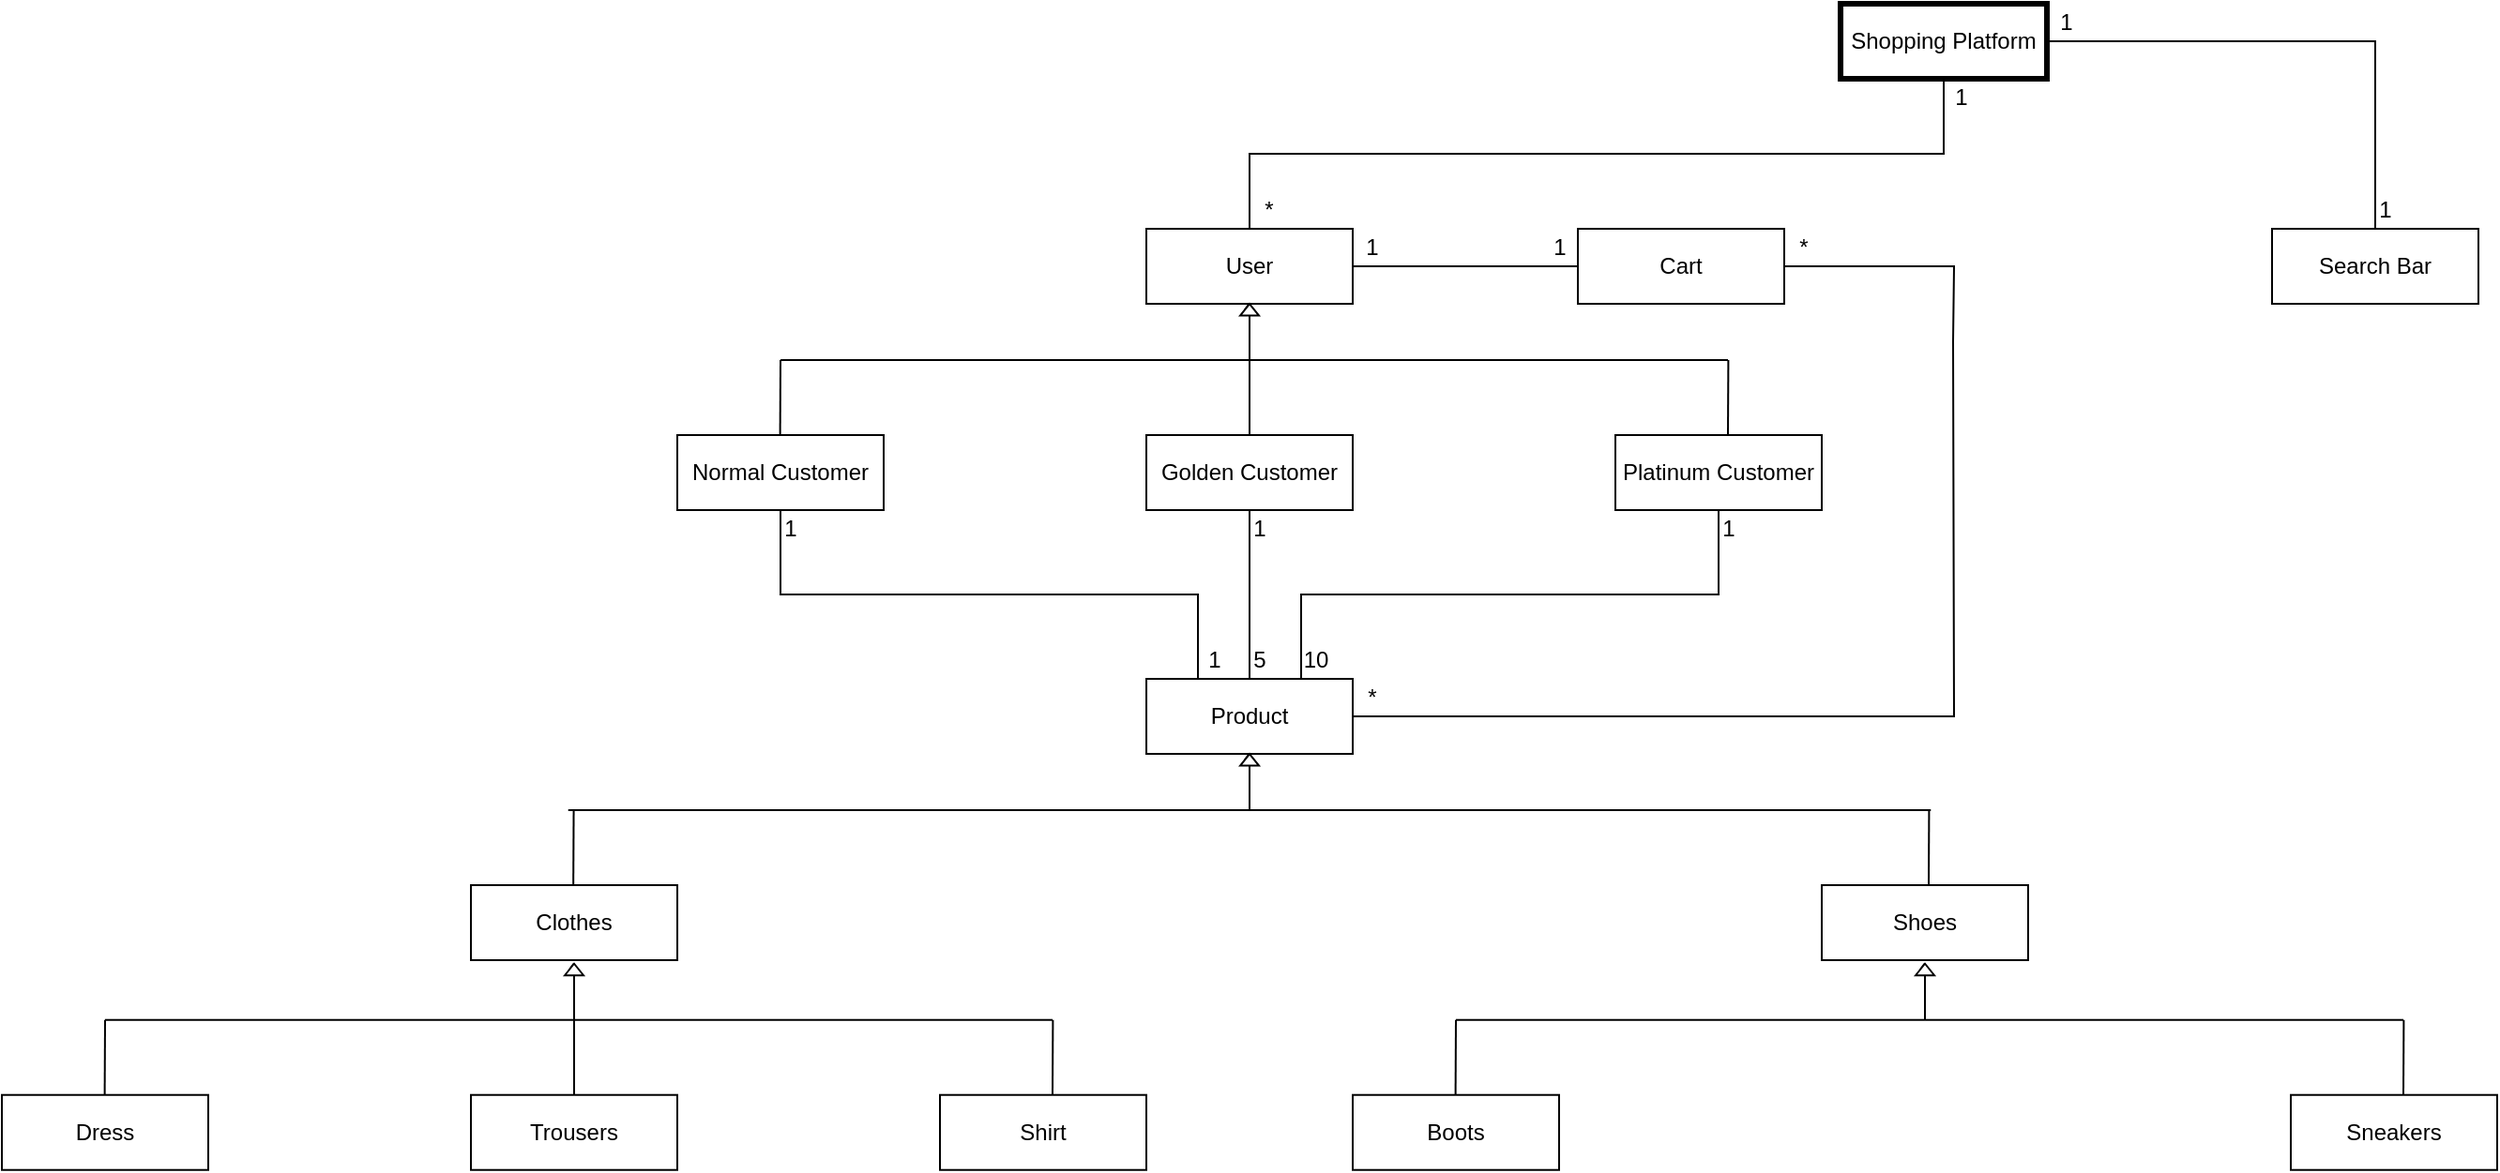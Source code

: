 <mxfile version="13.9.7" type="device"><diagram id="o29SziZ-LNwJ6UjuAjk-" name="Seite-1"><mxGraphModel dx="2148" dy="767" grid="1" gridSize="10" guides="1" tooltips="1" connect="1" arrows="1" fold="1" page="1" pageScale="1" pageWidth="827" pageHeight="1169" math="0" shadow="0"><root><mxCell id="0"/><mxCell id="1" parent="0"/><mxCell id="LiRd0iQ2kPKMeh4OaZ8O-1" value="User" style="rounded=0;whiteSpace=wrap;html=1;" parent="1" vertex="1"><mxGeometry x="-30" y="160" width="110" height="40" as="geometry"/></mxCell><mxCell id="iXpgLaIFqB9HgcLsU7E2-10" style="edgeStyle=orthogonalEdgeStyle;rounded=0;orthogonalLoop=1;jettySize=auto;html=1;exitX=0.5;exitY=1;exitDx=0;exitDy=0;entryX=0.5;entryY=0;entryDx=0;entryDy=0;endArrow=none;endFill=0;" edge="1" parent="1" source="LiRd0iQ2kPKMeh4OaZ8O-2" target="LiRd0iQ2kPKMeh4OaZ8O-27"><mxGeometry relative="1" as="geometry"/></mxCell><mxCell id="LiRd0iQ2kPKMeh4OaZ8O-2" value="Golden Customer" style="rounded=0;whiteSpace=wrap;html=1;" parent="1" vertex="1"><mxGeometry x="-30" y="270" width="110" height="40" as="geometry"/></mxCell><mxCell id="iXpgLaIFqB9HgcLsU7E2-7" style="edgeStyle=orthogonalEdgeStyle;rounded=0;orthogonalLoop=1;jettySize=auto;html=1;exitX=0.5;exitY=1;exitDx=0;exitDy=0;entryX=0.25;entryY=0;entryDx=0;entryDy=0;endArrow=none;endFill=0;" edge="1" parent="1" source="LiRd0iQ2kPKMeh4OaZ8O-3" target="LiRd0iQ2kPKMeh4OaZ8O-27"><mxGeometry relative="1" as="geometry"/></mxCell><mxCell id="LiRd0iQ2kPKMeh4OaZ8O-3" value="Normal Customer" style="rounded=0;whiteSpace=wrap;html=1;" parent="1" vertex="1"><mxGeometry x="-280" y="270" width="110" height="40" as="geometry"/></mxCell><mxCell id="iXpgLaIFqB9HgcLsU7E2-13" style="edgeStyle=orthogonalEdgeStyle;rounded=0;orthogonalLoop=1;jettySize=auto;html=1;exitX=0.5;exitY=1;exitDx=0;exitDy=0;entryX=0.75;entryY=0;entryDx=0;entryDy=0;endArrow=none;endFill=0;" edge="1" parent="1" source="LiRd0iQ2kPKMeh4OaZ8O-4" target="LiRd0iQ2kPKMeh4OaZ8O-27"><mxGeometry relative="1" as="geometry"/></mxCell><mxCell id="LiRd0iQ2kPKMeh4OaZ8O-4" value="Platinum Customer" style="rounded=0;whiteSpace=wrap;html=1;" parent="1" vertex="1"><mxGeometry x="220" y="270" width="110" height="40" as="geometry"/></mxCell><mxCell id="LiRd0iQ2kPKMeh4OaZ8O-21" value="" style="endArrow=none;html=1;exitX=0.5;exitY=0;exitDx=0;exitDy=0;" parent="1" source="LiRd0iQ2kPKMeh4OaZ8O-25" edge="1"><mxGeometry width="50" height="50" relative="1" as="geometry"><mxPoint x="24.8" y="260" as="sourcePoint"/><mxPoint x="24.8" y="200" as="targetPoint"/></mxGeometry></mxCell><mxCell id="LiRd0iQ2kPKMeh4OaZ8O-22" value="" style="endArrow=none;html=1;" parent="1" edge="1"><mxGeometry width="50" height="50" relative="1" as="geometry"><mxPoint x="280" y="230" as="sourcePoint"/><mxPoint x="-225" y="230" as="targetPoint"/></mxGeometry></mxCell><mxCell id="LiRd0iQ2kPKMeh4OaZ8O-23" value="" style="endArrow=none;html=1;" parent="1" edge="1"><mxGeometry width="50" height="50" relative="1" as="geometry"><mxPoint x="-225.2" y="270" as="sourcePoint"/><mxPoint x="-225" y="230" as="targetPoint"/></mxGeometry></mxCell><mxCell id="LiRd0iQ2kPKMeh4OaZ8O-24" value="" style="endArrow=none;html=1;" parent="1" edge="1"><mxGeometry width="50" height="50" relative="1" as="geometry"><mxPoint x="280.0" y="270" as="sourcePoint"/><mxPoint x="280.2" y="230" as="targetPoint"/></mxGeometry></mxCell><mxCell id="LiRd0iQ2kPKMeh4OaZ8O-25" value="" style="triangle;whiteSpace=wrap;html=1;rotation=-90;" parent="1" vertex="1"><mxGeometry x="21.88" y="198.13" width="6.25" height="10" as="geometry"/></mxCell><mxCell id="LiRd0iQ2kPKMeh4OaZ8O-26" value="" style="endArrow=none;html=1;exitX=0.5;exitY=0;exitDx=0;exitDy=0;" parent="1" source="LiRd0iQ2kPKMeh4OaZ8O-2" target="LiRd0iQ2kPKMeh4OaZ8O-25" edge="1"><mxGeometry width="50" height="50" relative="1" as="geometry"><mxPoint x="25" y="270" as="sourcePoint"/><mxPoint x="24.8" y="200" as="targetPoint"/></mxGeometry></mxCell><mxCell id="iXpgLaIFqB9HgcLsU7E2-18" style="edgeStyle=orthogonalEdgeStyle;rounded=0;orthogonalLoop=1;jettySize=auto;html=1;exitX=1;exitY=0.5;exitDx=0;exitDy=0;endArrow=none;endFill=0;" edge="1" parent="1" source="LiRd0iQ2kPKMeh4OaZ8O-27"><mxGeometry relative="1" as="geometry"><mxPoint x="400" y="220" as="targetPoint"/></mxGeometry></mxCell><mxCell id="LiRd0iQ2kPKMeh4OaZ8O-27" value="Product" style="rounded=0;whiteSpace=wrap;html=1;" parent="1" vertex="1"><mxGeometry x="-29.99" y="400" width="110" height="40" as="geometry"/></mxCell><mxCell id="LiRd0iQ2kPKMeh4OaZ8O-29" value="Clothes" style="rounded=0;whiteSpace=wrap;html=1;" parent="1" vertex="1"><mxGeometry x="-389.99" y="510" width="110" height="40" as="geometry"/></mxCell><mxCell id="LiRd0iQ2kPKMeh4OaZ8O-30" value="Shoes" style="rounded=0;whiteSpace=wrap;html=1;" parent="1" vertex="1"><mxGeometry x="330" y="510" width="110" height="40" as="geometry"/></mxCell><mxCell id="LiRd0iQ2kPKMeh4OaZ8O-31" value="" style="endArrow=none;html=1;exitX=0.5;exitY=0;exitDx=0;exitDy=0;" parent="1" source="LiRd0iQ2kPKMeh4OaZ8O-35" edge="1"><mxGeometry width="50" height="50" relative="1" as="geometry"><mxPoint x="24.81" y="500" as="sourcePoint"/><mxPoint x="24.81" y="440" as="targetPoint"/></mxGeometry></mxCell><mxCell id="LiRd0iQ2kPKMeh4OaZ8O-32" value="" style="endArrow=none;html=1;" parent="1" edge="1"><mxGeometry width="50" height="50" relative="1" as="geometry"><mxPoint x="388.13" y="470" as="sourcePoint"/><mxPoint x="-338.12" y="470" as="targetPoint"/></mxGeometry></mxCell><mxCell id="LiRd0iQ2kPKMeh4OaZ8O-33" value="" style="endArrow=none;html=1;" parent="1" edge="1"><mxGeometry width="50" height="50" relative="1" as="geometry"><mxPoint x="-335.42" y="510" as="sourcePoint"/><mxPoint x="-335.22" y="470" as="targetPoint"/></mxGeometry></mxCell><mxCell id="LiRd0iQ2kPKMeh4OaZ8O-34" value="" style="endArrow=none;html=1;" parent="1" edge="1"><mxGeometry width="50" height="50" relative="1" as="geometry"><mxPoint x="387" y="510" as="sourcePoint"/><mxPoint x="387.2" y="470" as="targetPoint"/></mxGeometry></mxCell><mxCell id="LiRd0iQ2kPKMeh4OaZ8O-35" value="" style="triangle;whiteSpace=wrap;html=1;rotation=-90;" parent="1" vertex="1"><mxGeometry x="21.89" y="438.13" width="6.25" height="10" as="geometry"/></mxCell><mxCell id="LiRd0iQ2kPKMeh4OaZ8O-36" value="" style="endArrow=none;html=1;" parent="1" target="LiRd0iQ2kPKMeh4OaZ8O-35" edge="1"><mxGeometry width="50" height="50" relative="1" as="geometry"><mxPoint x="25.01" y="470" as="sourcePoint"/><mxPoint x="24.81" y="440" as="targetPoint"/></mxGeometry></mxCell><mxCell id="LiRd0iQ2kPKMeh4OaZ8O-39" value="Trousers" style="rounded=0;whiteSpace=wrap;html=1;" parent="1" vertex="1"><mxGeometry x="-390" y="621.87" width="110" height="40" as="geometry"/></mxCell><mxCell id="LiRd0iQ2kPKMeh4OaZ8O-40" value="Dress" style="rounded=0;whiteSpace=wrap;html=1;" parent="1" vertex="1"><mxGeometry x="-640" y="621.87" width="110" height="40" as="geometry"/></mxCell><mxCell id="LiRd0iQ2kPKMeh4OaZ8O-41" value="Shirt" style="rounded=0;whiteSpace=wrap;html=1;" parent="1" vertex="1"><mxGeometry x="-140" y="621.87" width="110" height="40" as="geometry"/></mxCell><mxCell id="LiRd0iQ2kPKMeh4OaZ8O-42" value="" style="endArrow=none;html=1;exitX=0.5;exitY=0;exitDx=0;exitDy=0;" parent="1" source="LiRd0iQ2kPKMeh4OaZ8O-46" edge="1"><mxGeometry width="50" height="50" relative="1" as="geometry"><mxPoint x="-335.2" y="611.87" as="sourcePoint"/><mxPoint x="-335.2" y="551.87" as="targetPoint"/></mxGeometry></mxCell><mxCell id="LiRd0iQ2kPKMeh4OaZ8O-43" value="" style="endArrow=none;html=1;" parent="1" edge="1"><mxGeometry width="50" height="50" relative="1" as="geometry"><mxPoint x="-80" y="581.87" as="sourcePoint"/><mxPoint x="-585" y="581.87" as="targetPoint"/></mxGeometry></mxCell><mxCell id="LiRd0iQ2kPKMeh4OaZ8O-44" value="" style="endArrow=none;html=1;" parent="1" edge="1"><mxGeometry width="50" height="50" relative="1" as="geometry"><mxPoint x="-585.2" y="621.87" as="sourcePoint"/><mxPoint x="-585" y="581.87" as="targetPoint"/></mxGeometry></mxCell><mxCell id="LiRd0iQ2kPKMeh4OaZ8O-45" value="" style="endArrow=none;html=1;" parent="1" edge="1"><mxGeometry width="50" height="50" relative="1" as="geometry"><mxPoint x="-80.0" y="621.87" as="sourcePoint"/><mxPoint x="-79.8" y="581.87" as="targetPoint"/></mxGeometry></mxCell><mxCell id="LiRd0iQ2kPKMeh4OaZ8O-46" value="" style="triangle;whiteSpace=wrap;html=1;rotation=-90;" parent="1" vertex="1"><mxGeometry x="-338.12" y="550" width="6.25" height="10" as="geometry"/></mxCell><mxCell id="LiRd0iQ2kPKMeh4OaZ8O-47" value="" style="endArrow=none;html=1;exitX=0.5;exitY=0;exitDx=0;exitDy=0;" parent="1" source="LiRd0iQ2kPKMeh4OaZ8O-39" target="LiRd0iQ2kPKMeh4OaZ8O-46" edge="1"><mxGeometry width="50" height="50" relative="1" as="geometry"><mxPoint x="-335" y="621.87" as="sourcePoint"/><mxPoint x="-335.2" y="551.87" as="targetPoint"/></mxGeometry></mxCell><mxCell id="LiRd0iQ2kPKMeh4OaZ8O-48" value="Boots" style="rounded=0;whiteSpace=wrap;html=1;" parent="1" vertex="1"><mxGeometry x="80" y="621.87" width="110" height="40" as="geometry"/></mxCell><mxCell id="LiRd0iQ2kPKMeh4OaZ8O-49" value="Sneakers" style="rounded=0;whiteSpace=wrap;html=1;" parent="1" vertex="1"><mxGeometry x="580" y="621.87" width="110" height="40" as="geometry"/></mxCell><mxCell id="LiRd0iQ2kPKMeh4OaZ8O-50" value="" style="endArrow=none;html=1;exitX=0.5;exitY=0;exitDx=0;exitDy=0;" parent="1" source="LiRd0iQ2kPKMeh4OaZ8O-54" edge="1"><mxGeometry width="50" height="50" relative="1" as="geometry"><mxPoint x="384.8" y="611.87" as="sourcePoint"/><mxPoint x="384.8" y="551.87" as="targetPoint"/></mxGeometry></mxCell><mxCell id="LiRd0iQ2kPKMeh4OaZ8O-51" value="" style="endArrow=none;html=1;" parent="1" edge="1"><mxGeometry width="50" height="50" relative="1" as="geometry"><mxPoint x="640.0" y="581.87" as="sourcePoint"/><mxPoint x="135" y="581.87" as="targetPoint"/></mxGeometry></mxCell><mxCell id="LiRd0iQ2kPKMeh4OaZ8O-52" value="" style="endArrow=none;html=1;" parent="1" edge="1"><mxGeometry width="50" height="50" relative="1" as="geometry"><mxPoint x="134.8" y="621.87" as="sourcePoint"/><mxPoint x="135" y="581.87" as="targetPoint"/></mxGeometry></mxCell><mxCell id="LiRd0iQ2kPKMeh4OaZ8O-53" value="" style="endArrow=none;html=1;" parent="1" edge="1"><mxGeometry width="50" height="50" relative="1" as="geometry"><mxPoint x="640.0" y="621.87" as="sourcePoint"/><mxPoint x="640.2" y="581.87" as="targetPoint"/></mxGeometry></mxCell><mxCell id="LiRd0iQ2kPKMeh4OaZ8O-54" value="" style="triangle;whiteSpace=wrap;html=1;rotation=-90;" parent="1" vertex="1"><mxGeometry x="381.88" y="550" width="6.25" height="10" as="geometry"/></mxCell><mxCell id="LiRd0iQ2kPKMeh4OaZ8O-55" value="" style="endArrow=none;html=1;" parent="1" target="LiRd0iQ2kPKMeh4OaZ8O-54" edge="1"><mxGeometry width="50" height="50" relative="1" as="geometry"><mxPoint x="385.0" y="581.87" as="sourcePoint"/><mxPoint x="384.8" y="551.87" as="targetPoint"/></mxGeometry></mxCell><mxCell id="iXpgLaIFqB9HgcLsU7E2-21" style="edgeStyle=orthogonalEdgeStyle;rounded=0;orthogonalLoop=1;jettySize=auto;html=1;exitX=1;exitY=0.5;exitDx=0;exitDy=0;endArrow=none;endFill=0;" edge="1" parent="1" source="LiRd0iQ2kPKMeh4OaZ8O-59"><mxGeometry relative="1" as="geometry"><mxPoint x="400" y="220" as="targetPoint"/></mxGeometry></mxCell><mxCell id="LiRd0iQ2kPKMeh4OaZ8O-59" value="Cart" style="rounded=0;whiteSpace=wrap;html=1;" parent="1" vertex="1"><mxGeometry x="200" y="160" width="110" height="40" as="geometry"/></mxCell><mxCell id="LiRd0iQ2kPKMeh4OaZ8O-60" value="Search Bar" style="rounded=0;whiteSpace=wrap;html=1;" parent="1" vertex="1"><mxGeometry x="570" y="160" width="110" height="40" as="geometry"/></mxCell><mxCell id="iXpgLaIFqB9HgcLsU7E2-2" style="edgeStyle=orthogonalEdgeStyle;rounded=0;orthogonalLoop=1;jettySize=auto;html=1;exitX=0.5;exitY=1;exitDx=0;exitDy=0;entryX=0.5;entryY=0;entryDx=0;entryDy=0;endArrow=none;endFill=0;" edge="1" parent="1" source="caypDmKJiPYvepql5C3m-1" target="LiRd0iQ2kPKMeh4OaZ8O-1"><mxGeometry relative="1" as="geometry"/></mxCell><mxCell id="iXpgLaIFqB9HgcLsU7E2-22" style="edgeStyle=orthogonalEdgeStyle;rounded=0;orthogonalLoop=1;jettySize=auto;html=1;exitX=1;exitY=0.5;exitDx=0;exitDy=0;entryX=0.5;entryY=0;entryDx=0;entryDy=0;endArrow=none;endFill=0;" edge="1" parent="1" source="caypDmKJiPYvepql5C3m-1" target="LiRd0iQ2kPKMeh4OaZ8O-60"><mxGeometry relative="1" as="geometry"/></mxCell><mxCell id="caypDmKJiPYvepql5C3m-1" value="Shopping Platform" style="rounded=0;whiteSpace=wrap;html=1;strokeWidth=3;" parent="1" vertex="1"><mxGeometry x="340.01" y="40" width="110" height="40" as="geometry"/></mxCell><mxCell id="iXpgLaIFqB9HgcLsU7E2-1" value="" style="endArrow=none;html=1;exitX=1;exitY=0.5;exitDx=0;exitDy=0;entryX=0;entryY=0.5;entryDx=0;entryDy=0;" edge="1" parent="1" source="LiRd0iQ2kPKMeh4OaZ8O-1" target="LiRd0iQ2kPKMeh4OaZ8O-59"><mxGeometry width="50" height="50" relative="1" as="geometry"><mxPoint x="240" y="150" as="sourcePoint"/><mxPoint x="290" y="100" as="targetPoint"/></mxGeometry></mxCell><mxCell id="iXpgLaIFqB9HgcLsU7E2-3" value="1" style="text;html=1;align=center;verticalAlign=middle;resizable=0;points=[];autosize=1;" vertex="1" parent="1"><mxGeometry x="180" y="160" width="20" height="20" as="geometry"/></mxCell><mxCell id="iXpgLaIFqB9HgcLsU7E2-4" value="1" style="text;html=1;align=center;verticalAlign=middle;resizable=0;points=[];autosize=1;" vertex="1" parent="1"><mxGeometry x="80" y="160" width="20" height="20" as="geometry"/></mxCell><mxCell id="iXpgLaIFqB9HgcLsU7E2-5" value="*" style="text;html=1;align=center;verticalAlign=middle;resizable=0;points=[];autosize=1;" vertex="1" parent="1"><mxGeometry x="25.01" y="140" width="20" height="20" as="geometry"/></mxCell><mxCell id="iXpgLaIFqB9HgcLsU7E2-6" value="1" style="text;html=1;align=center;verticalAlign=middle;resizable=0;points=[];autosize=1;" vertex="1" parent="1"><mxGeometry x="394" y="80" width="20" height="20" as="geometry"/></mxCell><mxCell id="iXpgLaIFqB9HgcLsU7E2-8" value="1" style="text;html=1;align=center;verticalAlign=middle;resizable=0;points=[];autosize=1;" vertex="1" parent="1"><mxGeometry x="-230" y="310" width="20" height="20" as="geometry"/></mxCell><mxCell id="iXpgLaIFqB9HgcLsU7E2-9" value="1" style="text;html=1;align=center;verticalAlign=middle;resizable=0;points=[];autosize=1;" vertex="1" parent="1"><mxGeometry x="-4" y="380" width="20" height="20" as="geometry"/></mxCell><mxCell id="iXpgLaIFqB9HgcLsU7E2-11" value="1" style="text;html=1;align=center;verticalAlign=middle;resizable=0;points=[];autosize=1;" vertex="1" parent="1"><mxGeometry x="20" y="310" width="20" height="20" as="geometry"/></mxCell><mxCell id="iXpgLaIFqB9HgcLsU7E2-12" value="5" style="text;html=1;align=center;verticalAlign=middle;resizable=0;points=[];autosize=1;" vertex="1" parent="1"><mxGeometry x="20" y="380" width="20" height="20" as="geometry"/></mxCell><mxCell id="iXpgLaIFqB9HgcLsU7E2-15" value="10" style="text;html=1;align=center;verticalAlign=middle;resizable=0;points=[];autosize=1;" vertex="1" parent="1"><mxGeometry x="45" y="380" width="30" height="20" as="geometry"/></mxCell><mxCell id="iXpgLaIFqB9HgcLsU7E2-16" value="1" style="text;html=1;align=center;verticalAlign=middle;resizable=0;points=[];autosize=1;" vertex="1" parent="1"><mxGeometry x="270" y="310" width="20" height="20" as="geometry"/></mxCell><mxCell id="iXpgLaIFqB9HgcLsU7E2-19" value="*" style="text;html=1;align=center;verticalAlign=middle;resizable=0;points=[];autosize=1;" vertex="1" parent="1"><mxGeometry x="80" y="400" width="20" height="20" as="geometry"/></mxCell><mxCell id="iXpgLaIFqB9HgcLsU7E2-20" value="*" style="text;html=1;align=center;verticalAlign=middle;resizable=0;points=[];autosize=1;" vertex="1" parent="1"><mxGeometry x="310" y="160" width="20" height="20" as="geometry"/></mxCell><mxCell id="iXpgLaIFqB9HgcLsU7E2-23" value="1" style="text;html=1;align=center;verticalAlign=middle;resizable=0;points=[];autosize=1;" vertex="1" parent="1"><mxGeometry x="620" y="140" width="20" height="20" as="geometry"/></mxCell><mxCell id="iXpgLaIFqB9HgcLsU7E2-24" value="1" style="text;html=1;align=center;verticalAlign=middle;resizable=0;points=[];autosize=1;" vertex="1" parent="1"><mxGeometry x="450.01" y="40" width="20" height="20" as="geometry"/></mxCell></root></mxGraphModel></diagram></mxfile>